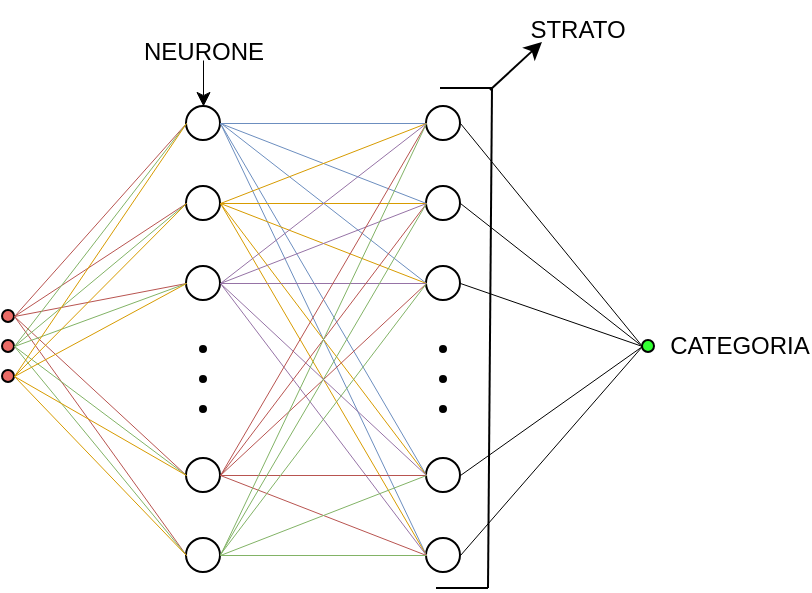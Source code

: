 <mxfile version="17.2.2"><diagram id="0eWCD6eePffWGUmBQuP2" name="Page-1"><mxGraphModel dx="711" dy="370" grid="0" gridSize="10" guides="1" tooltips="1" connect="1" arrows="1" fold="1" page="1" pageScale="1" pageWidth="827" pageHeight="1169" math="0" shadow="0"><root><mxCell id="0"/><mxCell id="1" parent="0"/><mxCell id="iBoh2FjPalKhOIRdiQqd-1" value="" style="ellipse;whiteSpace=wrap;html=1;aspect=fixed;" vertex="1" parent="1"><mxGeometry x="218" y="121" width="17" height="17" as="geometry"/></mxCell><mxCell id="iBoh2FjPalKhOIRdiQqd-3" value="" style="ellipse;whiteSpace=wrap;html=1;aspect=fixed;" vertex="1" parent="1"><mxGeometry x="218" y="161" width="17" height="17" as="geometry"/></mxCell><mxCell id="iBoh2FjPalKhOIRdiQqd-4" value="" style="ellipse;whiteSpace=wrap;html=1;aspect=fixed;" vertex="1" parent="1"><mxGeometry x="218" y="201" width="17" height="17" as="geometry"/></mxCell><mxCell id="iBoh2FjPalKhOIRdiQqd-5" value="" style="ellipse;whiteSpace=wrap;html=1;aspect=fixed;fillColor=#000000;" vertex="1" parent="1"><mxGeometry x="225" y="241" width="3" height="3" as="geometry"/></mxCell><mxCell id="iBoh2FjPalKhOIRdiQqd-6" value="" style="ellipse;whiteSpace=wrap;html=1;aspect=fixed;" vertex="1" parent="1"><mxGeometry x="218" y="337" width="17" height="17" as="geometry"/></mxCell><mxCell id="iBoh2FjPalKhOIRdiQqd-7" value="" style="ellipse;whiteSpace=wrap;html=1;aspect=fixed;" vertex="1" parent="1"><mxGeometry x="218" y="297" width="17" height="17" as="geometry"/></mxCell><mxCell id="iBoh2FjPalKhOIRdiQqd-9" value="" style="ellipse;whiteSpace=wrap;html=1;aspect=fixed;fillColor=#000000;" vertex="1" parent="1"><mxGeometry x="225" y="256" width="3" height="3" as="geometry"/></mxCell><mxCell id="iBoh2FjPalKhOIRdiQqd-10" value="" style="ellipse;whiteSpace=wrap;html=1;aspect=fixed;fillColor=#000000;" vertex="1" parent="1"><mxGeometry x="225" y="271" width="3" height="3" as="geometry"/></mxCell><mxCell id="iBoh2FjPalKhOIRdiQqd-13" value="" style="ellipse;whiteSpace=wrap;html=1;aspect=fixed;fillColor=#EA6B66;" vertex="1" parent="1"><mxGeometry x="126" y="223" width="6" height="6" as="geometry"/></mxCell><mxCell id="iBoh2FjPalKhOIRdiQqd-16" value="" style="ellipse;whiteSpace=wrap;html=1;aspect=fixed;fillColor=#EA6B66;" vertex="1" parent="1"><mxGeometry x="126" y="238" width="6" height="6" as="geometry"/></mxCell><mxCell id="iBoh2FjPalKhOIRdiQqd-17" value="" style="ellipse;whiteSpace=wrap;html=1;aspect=fixed;fillColor=#EA6B66;" vertex="1" parent="1"><mxGeometry x="126" y="253" width="6" height="6" as="geometry"/></mxCell><mxCell id="iBoh2FjPalKhOIRdiQqd-20" value="" style="endArrow=none;html=1;rounded=0;exitX=1;exitY=0.5;exitDx=0;exitDy=0;entryX=0;entryY=0.5;entryDx=0;entryDy=0;strokeWidth=0.5;fillColor=#f8cecc;strokeColor=#b85450;" edge="1" parent="1" source="iBoh2FjPalKhOIRdiQqd-13" target="iBoh2FjPalKhOIRdiQqd-1"><mxGeometry width="50" height="50" relative="1" as="geometry"><mxPoint x="228" y="259" as="sourcePoint"/><mxPoint x="278" y="209" as="targetPoint"/></mxGeometry></mxCell><mxCell id="iBoh2FjPalKhOIRdiQqd-21" value="" style="endArrow=none;html=1;rounded=0;entryX=0;entryY=0.5;entryDx=0;entryDy=0;strokeWidth=0.5;fillColor=#f8cecc;strokeColor=#b85450;" edge="1" parent="1" target="iBoh2FjPalKhOIRdiQqd-3"><mxGeometry width="50" height="50" relative="1" as="geometry"><mxPoint x="132" y="226" as="sourcePoint"/><mxPoint x="228" y="139.5" as="targetPoint"/></mxGeometry></mxCell><mxCell id="iBoh2FjPalKhOIRdiQqd-22" value="" style="endArrow=none;html=1;rounded=0;entryX=0;entryY=0.5;entryDx=0;entryDy=0;strokeWidth=0.5;fillColor=#f8cecc;strokeColor=#b85450;" edge="1" parent="1" target="iBoh2FjPalKhOIRdiQqd-4"><mxGeometry width="50" height="50" relative="1" as="geometry"><mxPoint x="132" y="226" as="sourcePoint"/><mxPoint x="238" y="149.5" as="targetPoint"/></mxGeometry></mxCell><mxCell id="iBoh2FjPalKhOIRdiQqd-23" value="" style="endArrow=none;html=1;rounded=0;exitX=1;exitY=0.5;exitDx=0;exitDy=0;entryX=0;entryY=0.5;entryDx=0;entryDy=0;strokeWidth=0.5;fillColor=#f8cecc;strokeColor=#b85450;" edge="1" parent="1" source="iBoh2FjPalKhOIRdiQqd-13" target="iBoh2FjPalKhOIRdiQqd-7"><mxGeometry width="50" height="50" relative="1" as="geometry"><mxPoint x="162" y="256" as="sourcePoint"/><mxPoint x="248" y="159.5" as="targetPoint"/></mxGeometry></mxCell><mxCell id="iBoh2FjPalKhOIRdiQqd-24" value="" style="endArrow=none;html=1;rounded=0;exitX=1;exitY=0.5;exitDx=0;exitDy=0;entryX=0;entryY=0.5;entryDx=0;entryDy=0;strokeWidth=0.5;fillColor=#f8cecc;strokeColor=#b85450;" edge="1" parent="1" source="iBoh2FjPalKhOIRdiQqd-13" target="iBoh2FjPalKhOIRdiQqd-6"><mxGeometry width="50" height="50" relative="1" as="geometry"><mxPoint x="172" y="266" as="sourcePoint"/><mxPoint x="258" y="169.5" as="targetPoint"/></mxGeometry></mxCell><mxCell id="iBoh2FjPalKhOIRdiQqd-25" value="" style="endArrow=none;html=1;rounded=0;exitX=1;exitY=0.5;exitDx=0;exitDy=0;entryX=0;entryY=0.5;entryDx=0;entryDy=0;strokeWidth=0.5;fillColor=#d5e8d4;strokeColor=#82b366;" edge="1" parent="1" source="iBoh2FjPalKhOIRdiQqd-16" target="iBoh2FjPalKhOIRdiQqd-1"><mxGeometry width="50" height="50" relative="1" as="geometry"><mxPoint x="182" y="276" as="sourcePoint"/><mxPoint x="268" y="179.5" as="targetPoint"/></mxGeometry></mxCell><mxCell id="iBoh2FjPalKhOIRdiQqd-26" value="" style="endArrow=none;html=1;rounded=0;exitX=1;exitY=0.5;exitDx=0;exitDy=0;entryX=0;entryY=0.5;entryDx=0;entryDy=0;strokeWidth=0.5;fillColor=#d5e8d4;strokeColor=#82b366;" edge="1" parent="1" source="iBoh2FjPalKhOIRdiQqd-16" target="iBoh2FjPalKhOIRdiQqd-3"><mxGeometry width="50" height="50" relative="1" as="geometry"><mxPoint x="192" y="286" as="sourcePoint"/><mxPoint x="278" y="189.5" as="targetPoint"/></mxGeometry></mxCell><mxCell id="iBoh2FjPalKhOIRdiQqd-27" value="" style="endArrow=none;html=1;rounded=0;entryX=0;entryY=0.5;entryDx=0;entryDy=0;strokeWidth=0.5;fillColor=#d5e8d4;strokeColor=#82b366;" edge="1" parent="1" target="iBoh2FjPalKhOIRdiQqd-4"><mxGeometry width="50" height="50" relative="1" as="geometry"><mxPoint x="132" y="241" as="sourcePoint"/><mxPoint x="288" y="199.5" as="targetPoint"/></mxGeometry></mxCell><mxCell id="iBoh2FjPalKhOIRdiQqd-28" value="" style="endArrow=none;html=1;rounded=0;exitX=1;exitY=0.5;exitDx=0;exitDy=0;entryX=0;entryY=0.5;entryDx=0;entryDy=0;strokeWidth=0.5;fillColor=#d5e8d4;strokeColor=#82b366;" edge="1" parent="1" source="iBoh2FjPalKhOIRdiQqd-16" target="iBoh2FjPalKhOIRdiQqd-7"><mxGeometry width="50" height="50" relative="1" as="geometry"><mxPoint x="212" y="306" as="sourcePoint"/><mxPoint x="298" y="209.5" as="targetPoint"/></mxGeometry></mxCell><mxCell id="iBoh2FjPalKhOIRdiQqd-29" value="" style="endArrow=none;html=1;rounded=0;exitX=1;exitY=0.5;exitDx=0;exitDy=0;strokeWidth=0.5;entryX=0;entryY=0.5;entryDx=0;entryDy=0;fillColor=#d5e8d4;strokeColor=#82b366;" edge="1" parent="1" source="iBoh2FjPalKhOIRdiQqd-16" target="iBoh2FjPalKhOIRdiQqd-6"><mxGeometry width="50" height="50" relative="1" as="geometry"><mxPoint x="222" y="316" as="sourcePoint"/><mxPoint x="218" y="315" as="targetPoint"/></mxGeometry></mxCell><mxCell id="iBoh2FjPalKhOIRdiQqd-30" value="" style="endArrow=none;html=1;rounded=0;exitX=1;exitY=0.5;exitDx=0;exitDy=0;strokeWidth=0.5;entryX=0;entryY=0.5;entryDx=0;entryDy=0;fillColor=#ffe6cc;strokeColor=#d79b00;" edge="1" parent="1" source="iBoh2FjPalKhOIRdiQqd-17" target="iBoh2FjPalKhOIRdiQqd-1"><mxGeometry width="50" height="50" relative="1" as="geometry"><mxPoint x="232" y="326" as="sourcePoint"/><mxPoint x="318" y="229.5" as="targetPoint"/></mxGeometry></mxCell><mxCell id="iBoh2FjPalKhOIRdiQqd-31" value="" style="endArrow=none;html=1;rounded=0;exitX=1;exitY=0.5;exitDx=0;exitDy=0;entryX=0;entryY=0.5;entryDx=0;entryDy=0;strokeWidth=0.5;fillColor=#ffe6cc;strokeColor=#d79b00;" edge="1" parent="1" source="iBoh2FjPalKhOIRdiQqd-17" target="iBoh2FjPalKhOIRdiQqd-3"><mxGeometry width="50" height="50" relative="1" as="geometry"><mxPoint x="242" y="336" as="sourcePoint"/><mxPoint x="328" y="239.5" as="targetPoint"/></mxGeometry></mxCell><mxCell id="iBoh2FjPalKhOIRdiQqd-32" value="" style="endArrow=none;html=1;rounded=0;exitX=1;exitY=0.5;exitDx=0;exitDy=0;entryX=0;entryY=0.5;entryDx=0;entryDy=0;strokeWidth=0.5;fillColor=#ffe6cc;strokeColor=#d79b00;" edge="1" parent="1" source="iBoh2FjPalKhOIRdiQqd-17" target="iBoh2FjPalKhOIRdiQqd-4"><mxGeometry width="50" height="50" relative="1" as="geometry"><mxPoint x="252" y="346" as="sourcePoint"/><mxPoint x="338" y="249.5" as="targetPoint"/></mxGeometry></mxCell><mxCell id="iBoh2FjPalKhOIRdiQqd-33" value="" style="endArrow=none;html=1;rounded=0;exitX=1;exitY=0.5;exitDx=0;exitDy=0;entryX=0;entryY=0.5;entryDx=0;entryDy=0;strokeWidth=0.5;fillColor=#ffe6cc;strokeColor=#d79b00;" edge="1" parent="1" source="iBoh2FjPalKhOIRdiQqd-17" target="iBoh2FjPalKhOIRdiQqd-7"><mxGeometry width="50" height="50" relative="1" as="geometry"><mxPoint x="262" y="356" as="sourcePoint"/><mxPoint x="348" y="259.5" as="targetPoint"/></mxGeometry></mxCell><mxCell id="iBoh2FjPalKhOIRdiQqd-34" value="" style="endArrow=none;html=1;rounded=0;exitX=1;exitY=0.5;exitDx=0;exitDy=0;entryX=0;entryY=0.5;entryDx=0;entryDy=0;strokeWidth=0.5;fillColor=#ffe6cc;strokeColor=#d79b00;" edge="1" parent="1" source="iBoh2FjPalKhOIRdiQqd-17" target="iBoh2FjPalKhOIRdiQqd-6"><mxGeometry width="50" height="50" relative="1" as="geometry"><mxPoint x="272" y="366" as="sourcePoint"/><mxPoint x="358" y="269.5" as="targetPoint"/></mxGeometry></mxCell><mxCell id="iBoh2FjPalKhOIRdiQqd-35" value="" style="ellipse;whiteSpace=wrap;html=1;aspect=fixed;" vertex="1" parent="1"><mxGeometry x="338" y="121" width="17" height="17" as="geometry"/></mxCell><mxCell id="iBoh2FjPalKhOIRdiQqd-36" value="" style="ellipse;whiteSpace=wrap;html=1;aspect=fixed;" vertex="1" parent="1"><mxGeometry x="338" y="161" width="17" height="17" as="geometry"/></mxCell><mxCell id="iBoh2FjPalKhOIRdiQqd-37" value="" style="ellipse;whiteSpace=wrap;html=1;aspect=fixed;" vertex="1" parent="1"><mxGeometry x="338" y="201" width="17" height="17" as="geometry"/></mxCell><mxCell id="iBoh2FjPalKhOIRdiQqd-38" value="" style="ellipse;whiteSpace=wrap;html=1;aspect=fixed;fillColor=#000000;" vertex="1" parent="1"><mxGeometry x="345" y="241" width="3" height="3" as="geometry"/></mxCell><mxCell id="iBoh2FjPalKhOIRdiQqd-39" value="" style="ellipse;whiteSpace=wrap;html=1;aspect=fixed;" vertex="1" parent="1"><mxGeometry x="338" y="337" width="17" height="17" as="geometry"/></mxCell><mxCell id="iBoh2FjPalKhOIRdiQqd-40" value="" style="ellipse;whiteSpace=wrap;html=1;aspect=fixed;" vertex="1" parent="1"><mxGeometry x="338" y="297" width="17" height="17" as="geometry"/></mxCell><mxCell id="iBoh2FjPalKhOIRdiQqd-41" value="" style="ellipse;whiteSpace=wrap;html=1;aspect=fixed;fillColor=#000000;" vertex="1" parent="1"><mxGeometry x="345" y="256" width="3" height="3" as="geometry"/></mxCell><mxCell id="iBoh2FjPalKhOIRdiQqd-42" value="" style="ellipse;whiteSpace=wrap;html=1;aspect=fixed;fillColor=#000000;" vertex="1" parent="1"><mxGeometry x="345" y="271" width="3" height="3" as="geometry"/></mxCell><mxCell id="iBoh2FjPalKhOIRdiQqd-43" value="" style="ellipse;whiteSpace=wrap;html=1;aspect=fixed;fillColor=#33FF33;" vertex="1" parent="1"><mxGeometry x="446" y="238" width="6" height="6" as="geometry"/></mxCell><mxCell id="iBoh2FjPalKhOIRdiQqd-44" value="" style="endArrow=none;html=1;rounded=0;exitX=1;exitY=0.5;exitDx=0;exitDy=0;strokeWidth=0.5;entryX=0;entryY=0.5;entryDx=0;entryDy=0;fillColor=#ffe6cc;strokeColor=#000000;" edge="1" parent="1" source="iBoh2FjPalKhOIRdiQqd-35" target="iBoh2FjPalKhOIRdiQqd-43"><mxGeometry width="50" height="50" relative="1" as="geometry"><mxPoint x="371" y="253" as="sourcePoint"/><mxPoint x="457" y="126.5" as="targetPoint"/></mxGeometry></mxCell><mxCell id="iBoh2FjPalKhOIRdiQqd-45" value="" style="endArrow=none;html=1;rounded=0;exitX=1;exitY=0.5;exitDx=0;exitDy=0;strokeWidth=0.5;fillColor=#ffe6cc;strokeColor=#000000;" edge="1" parent="1" source="iBoh2FjPalKhOIRdiQqd-36"><mxGeometry width="50" height="50" relative="1" as="geometry"><mxPoint x="365" y="139.5" as="sourcePoint"/><mxPoint x="446" y="241" as="targetPoint"/></mxGeometry></mxCell><mxCell id="iBoh2FjPalKhOIRdiQqd-46" value="" style="endArrow=none;html=1;rounded=0;exitX=1;exitY=0.5;exitDx=0;exitDy=0;strokeWidth=0.5;entryX=0;entryY=0.5;entryDx=0;entryDy=0;fillColor=#ffe6cc;strokeColor=#000000;" edge="1" parent="1" source="iBoh2FjPalKhOIRdiQqd-37" target="iBoh2FjPalKhOIRdiQqd-43"><mxGeometry width="50" height="50" relative="1" as="geometry"><mxPoint x="375" y="149.5" as="sourcePoint"/><mxPoint x="466" y="261" as="targetPoint"/></mxGeometry></mxCell><mxCell id="iBoh2FjPalKhOIRdiQqd-47" value="" style="endArrow=none;html=1;rounded=0;exitX=1;exitY=0.5;exitDx=0;exitDy=0;strokeWidth=0.5;entryX=0;entryY=0.5;entryDx=0;entryDy=0;fillColor=#ffe6cc;strokeColor=#000000;" edge="1" parent="1" source="iBoh2FjPalKhOIRdiQqd-40" target="iBoh2FjPalKhOIRdiQqd-43"><mxGeometry width="50" height="50" relative="1" as="geometry"><mxPoint x="385" y="159.5" as="sourcePoint"/><mxPoint x="476" y="271" as="targetPoint"/></mxGeometry></mxCell><mxCell id="iBoh2FjPalKhOIRdiQqd-48" value="" style="endArrow=none;html=1;rounded=0;exitX=1;exitY=0.5;exitDx=0;exitDy=0;strokeWidth=0.5;entryX=0;entryY=0.5;entryDx=0;entryDy=0;fillColor=#ffe6cc;strokeColor=#000000;" edge="1" parent="1" source="iBoh2FjPalKhOIRdiQqd-39" target="iBoh2FjPalKhOIRdiQqd-43"><mxGeometry width="50" height="50" relative="1" as="geometry"><mxPoint x="395" y="169.5" as="sourcePoint"/><mxPoint x="486" y="281" as="targetPoint"/></mxGeometry></mxCell><mxCell id="iBoh2FjPalKhOIRdiQqd-49" value="" style="endArrow=none;html=1;rounded=0;strokeColor=#6c8ebf;strokeWidth=0.5;exitX=1;exitY=0.5;exitDx=0;exitDy=0;entryX=0;entryY=0.5;entryDx=0;entryDy=0;fillColor=#dae8fc;" edge="1" parent="1" source="iBoh2FjPalKhOIRdiQqd-1" target="iBoh2FjPalKhOIRdiQqd-35"><mxGeometry width="50" height="50" relative="1" as="geometry"><mxPoint x="290" y="192" as="sourcePoint"/><mxPoint x="340" y="142" as="targetPoint"/></mxGeometry></mxCell><mxCell id="iBoh2FjPalKhOIRdiQqd-50" value="" style="endArrow=none;html=1;rounded=0;strokeColor=#6c8ebf;strokeWidth=0.5;exitX=1;exitY=0.5;exitDx=0;exitDy=0;entryX=0;entryY=0.5;entryDx=0;entryDy=0;fillColor=#dae8fc;" edge="1" parent="1" source="iBoh2FjPalKhOIRdiQqd-1" target="iBoh2FjPalKhOIRdiQqd-36"><mxGeometry width="50" height="50" relative="1" as="geometry"><mxPoint x="245" y="139.5" as="sourcePoint"/><mxPoint x="348" y="139.5" as="targetPoint"/></mxGeometry></mxCell><mxCell id="iBoh2FjPalKhOIRdiQqd-51" value="" style="endArrow=none;html=1;rounded=0;strokeColor=#6c8ebf;strokeWidth=0.5;entryX=0;entryY=0.5;entryDx=0;entryDy=0;fillColor=#dae8fc;" edge="1" parent="1" target="iBoh2FjPalKhOIRdiQqd-37"><mxGeometry width="50" height="50" relative="1" as="geometry"><mxPoint x="236" y="130" as="sourcePoint"/><mxPoint x="358" y="149.5" as="targetPoint"/></mxGeometry></mxCell><mxCell id="iBoh2FjPalKhOIRdiQqd-52" value="" style="endArrow=none;html=1;rounded=0;strokeColor=#6c8ebf;strokeWidth=0.5;exitX=1;exitY=0.5;exitDx=0;exitDy=0;entryX=0;entryY=0.5;entryDx=0;entryDy=0;fillColor=#dae8fc;" edge="1" parent="1" source="iBoh2FjPalKhOIRdiQqd-1" target="iBoh2FjPalKhOIRdiQqd-40"><mxGeometry width="50" height="50" relative="1" as="geometry"><mxPoint x="265" y="159.5" as="sourcePoint"/><mxPoint x="368" y="159.5" as="targetPoint"/></mxGeometry></mxCell><mxCell id="iBoh2FjPalKhOIRdiQqd-53" value="" style="endArrow=none;html=1;rounded=0;strokeColor=#6c8ebf;strokeWidth=0.5;exitX=1;exitY=0.5;exitDx=0;exitDy=0;entryX=0;entryY=0.5;entryDx=0;entryDy=0;fillColor=#dae8fc;" edge="1" parent="1" source="iBoh2FjPalKhOIRdiQqd-1" target="iBoh2FjPalKhOIRdiQqd-39"><mxGeometry width="50" height="50" relative="1" as="geometry"><mxPoint x="275" y="169.5" as="sourcePoint"/><mxPoint x="378" y="169.5" as="targetPoint"/></mxGeometry></mxCell><mxCell id="iBoh2FjPalKhOIRdiQqd-54" value="" style="endArrow=none;html=1;rounded=0;strokeColor=#d79b00;strokeWidth=0.5;exitX=1;exitY=0.5;exitDx=0;exitDy=0;entryX=0;entryY=0.5;entryDx=0;entryDy=0;fillColor=#ffe6cc;" edge="1" parent="1" source="iBoh2FjPalKhOIRdiQqd-3" target="iBoh2FjPalKhOIRdiQqd-35"><mxGeometry width="50" height="50" relative="1" as="geometry"><mxPoint x="285" y="179.5" as="sourcePoint"/><mxPoint x="388" y="179.5" as="targetPoint"/></mxGeometry></mxCell><mxCell id="iBoh2FjPalKhOIRdiQqd-55" value="" style="endArrow=none;html=1;rounded=0;strokeColor=#d79b00;strokeWidth=0.5;exitX=1;exitY=0.5;exitDx=0;exitDy=0;entryX=0;entryY=0.5;entryDx=0;entryDy=0;fillColor=#ffe6cc;" edge="1" parent="1" source="iBoh2FjPalKhOIRdiQqd-3" target="iBoh2FjPalKhOIRdiQqd-36"><mxGeometry width="50" height="50" relative="1" as="geometry"><mxPoint x="295" y="189.5" as="sourcePoint"/><mxPoint x="398" y="189.5" as="targetPoint"/></mxGeometry></mxCell><mxCell id="iBoh2FjPalKhOIRdiQqd-56" value="" style="endArrow=none;html=1;rounded=0;strokeColor=#d79b00;strokeWidth=0.5;exitX=1;exitY=0.5;exitDx=0;exitDy=0;entryX=0;entryY=0.5;entryDx=0;entryDy=0;fillColor=#ffe6cc;" edge="1" parent="1" source="iBoh2FjPalKhOIRdiQqd-3" target="iBoh2FjPalKhOIRdiQqd-37"><mxGeometry width="50" height="50" relative="1" as="geometry"><mxPoint x="305" y="199.5" as="sourcePoint"/><mxPoint x="408" y="199.5" as="targetPoint"/></mxGeometry></mxCell><mxCell id="iBoh2FjPalKhOIRdiQqd-57" value="" style="endArrow=none;html=1;rounded=0;strokeColor=#d79b00;strokeWidth=0.5;exitX=1;exitY=0.5;exitDx=0;exitDy=0;entryX=0;entryY=0.5;entryDx=0;entryDy=0;fillColor=#ffe6cc;" edge="1" parent="1" source="iBoh2FjPalKhOIRdiQqd-3" target="iBoh2FjPalKhOIRdiQqd-40"><mxGeometry width="50" height="50" relative="1" as="geometry"><mxPoint x="315" y="209.5" as="sourcePoint"/><mxPoint x="418" y="209.5" as="targetPoint"/></mxGeometry></mxCell><mxCell id="iBoh2FjPalKhOIRdiQqd-58" value="" style="endArrow=none;html=1;rounded=0;strokeColor=#d79b00;strokeWidth=0.5;exitX=1;exitY=0.5;exitDx=0;exitDy=0;entryX=0;entryY=0.5;entryDx=0;entryDy=0;fillColor=#ffe6cc;" edge="1" parent="1" source="iBoh2FjPalKhOIRdiQqd-3" target="iBoh2FjPalKhOIRdiQqd-39"><mxGeometry width="50" height="50" relative="1" as="geometry"><mxPoint x="325" y="219.5" as="sourcePoint"/><mxPoint x="428" y="219.5" as="targetPoint"/></mxGeometry></mxCell><mxCell id="iBoh2FjPalKhOIRdiQqd-59" value="" style="endArrow=none;html=1;rounded=0;strokeColor=#9673a6;strokeWidth=0.5;exitX=1;exitY=0.5;exitDx=0;exitDy=0;entryX=0;entryY=0.5;entryDx=0;entryDy=0;fillColor=#e1d5e7;" edge="1" parent="1" source="iBoh2FjPalKhOIRdiQqd-4" target="iBoh2FjPalKhOIRdiQqd-35"><mxGeometry width="50" height="50" relative="1" as="geometry"><mxPoint x="335" y="229.5" as="sourcePoint"/><mxPoint x="438" y="229.5" as="targetPoint"/></mxGeometry></mxCell><mxCell id="iBoh2FjPalKhOIRdiQqd-60" value="" style="endArrow=none;html=1;rounded=0;strokeColor=#9673a6;strokeWidth=0.5;exitX=1;exitY=0.5;exitDx=0;exitDy=0;entryX=0;entryY=0.5;entryDx=0;entryDy=0;fillColor=#e1d5e7;" edge="1" parent="1" source="iBoh2FjPalKhOIRdiQqd-4" target="iBoh2FjPalKhOIRdiQqd-36"><mxGeometry width="50" height="50" relative="1" as="geometry"><mxPoint x="345" y="239.5" as="sourcePoint"/><mxPoint x="448" y="239.5" as="targetPoint"/></mxGeometry></mxCell><mxCell id="iBoh2FjPalKhOIRdiQqd-61" value="" style="endArrow=none;html=1;rounded=0;strokeColor=#9673a6;strokeWidth=0.5;entryX=0;entryY=0.5;entryDx=0;entryDy=0;exitX=1;exitY=0.5;exitDx=0;exitDy=0;fillColor=#e1d5e7;" edge="1" parent="1" source="iBoh2FjPalKhOIRdiQqd-4" target="iBoh2FjPalKhOIRdiQqd-37"><mxGeometry width="50" height="50" relative="1" as="geometry"><mxPoint x="351" y="246" as="sourcePoint"/><mxPoint x="458" y="249.5" as="targetPoint"/></mxGeometry></mxCell><mxCell id="iBoh2FjPalKhOIRdiQqd-62" value="" style="endArrow=none;html=1;rounded=0;strokeColor=#9673a6;strokeWidth=0.5;exitX=1;exitY=0.5;exitDx=0;exitDy=0;entryX=0;entryY=0.5;entryDx=0;entryDy=0;fillColor=#e1d5e7;" edge="1" parent="1" source="iBoh2FjPalKhOIRdiQqd-4" target="iBoh2FjPalKhOIRdiQqd-40"><mxGeometry width="50" height="50" relative="1" as="geometry"><mxPoint x="365" y="259.5" as="sourcePoint"/><mxPoint x="468" y="259.5" as="targetPoint"/></mxGeometry></mxCell><mxCell id="iBoh2FjPalKhOIRdiQqd-63" value="" style="endArrow=none;html=1;rounded=0;strokeColor=#9673a6;strokeWidth=0.5;exitX=1;exitY=0.5;exitDx=0;exitDy=0;entryX=0;entryY=0.5;entryDx=0;entryDy=0;fillColor=#e1d5e7;" edge="1" parent="1" source="iBoh2FjPalKhOIRdiQqd-4" target="iBoh2FjPalKhOIRdiQqd-39"><mxGeometry width="50" height="50" relative="1" as="geometry"><mxPoint x="375" y="269.5" as="sourcePoint"/><mxPoint x="478" y="269.5" as="targetPoint"/></mxGeometry></mxCell><mxCell id="iBoh2FjPalKhOIRdiQqd-64" value="" style="endArrow=none;html=1;rounded=0;strokeColor=#b85450;strokeWidth=0.5;exitX=1;exitY=0.5;exitDx=0;exitDy=0;entryX=0;entryY=0.5;entryDx=0;entryDy=0;fillColor=#f8cecc;" edge="1" parent="1" source="iBoh2FjPalKhOIRdiQqd-7" target="iBoh2FjPalKhOIRdiQqd-35"><mxGeometry width="50" height="50" relative="1" as="geometry"><mxPoint x="385" y="279.5" as="sourcePoint"/><mxPoint x="488" y="279.5" as="targetPoint"/></mxGeometry></mxCell><mxCell id="iBoh2FjPalKhOIRdiQqd-65" value="" style="endArrow=none;html=1;rounded=0;strokeColor=#b85450;strokeWidth=0.5;exitX=1;exitY=0.5;exitDx=0;exitDy=0;entryX=0;entryY=0.5;entryDx=0;entryDy=0;fillColor=#f8cecc;" edge="1" parent="1" source="iBoh2FjPalKhOIRdiQqd-7" target="iBoh2FjPalKhOIRdiQqd-36"><mxGeometry width="50" height="50" relative="1" as="geometry"><mxPoint x="395" y="289.5" as="sourcePoint"/><mxPoint x="498" y="289.5" as="targetPoint"/></mxGeometry></mxCell><mxCell id="iBoh2FjPalKhOIRdiQqd-66" value="" style="endArrow=none;html=1;rounded=0;strokeColor=#b85450;strokeWidth=0.5;exitX=1;exitY=0.5;exitDx=0;exitDy=0;entryX=0;entryY=0.5;entryDx=0;entryDy=0;fillColor=#f8cecc;" edge="1" parent="1" source="iBoh2FjPalKhOIRdiQqd-7" target="iBoh2FjPalKhOIRdiQqd-37"><mxGeometry width="50" height="50" relative="1" as="geometry"><mxPoint x="405" y="299.5" as="sourcePoint"/><mxPoint x="508" y="299.5" as="targetPoint"/></mxGeometry></mxCell><mxCell id="iBoh2FjPalKhOIRdiQqd-67" value="" style="endArrow=none;html=1;rounded=0;strokeColor=#b85450;strokeWidth=0.5;exitX=1;exitY=0.5;exitDx=0;exitDy=0;entryX=0;entryY=0.5;entryDx=0;entryDy=0;fillColor=#f8cecc;" edge="1" parent="1" source="iBoh2FjPalKhOIRdiQqd-7" target="iBoh2FjPalKhOIRdiQqd-40"><mxGeometry width="50" height="50" relative="1" as="geometry"><mxPoint x="415" y="309.5" as="sourcePoint"/><mxPoint x="518" y="309.5" as="targetPoint"/></mxGeometry></mxCell><mxCell id="iBoh2FjPalKhOIRdiQqd-68" value="" style="endArrow=none;html=1;rounded=0;strokeColor=#b85450;strokeWidth=0.5;exitX=1;exitY=0.5;exitDx=0;exitDy=0;entryX=0;entryY=0.5;entryDx=0;entryDy=0;fillColor=#f8cecc;" edge="1" parent="1" source="iBoh2FjPalKhOIRdiQqd-7" target="iBoh2FjPalKhOIRdiQqd-39"><mxGeometry width="50" height="50" relative="1" as="geometry"><mxPoint x="425" y="319.5" as="sourcePoint"/><mxPoint x="528" y="319.5" as="targetPoint"/></mxGeometry></mxCell><mxCell id="iBoh2FjPalKhOIRdiQqd-69" value="" style="endArrow=none;html=1;rounded=0;strokeColor=#82b366;strokeWidth=0.5;exitX=1;exitY=0.5;exitDx=0;exitDy=0;entryX=0;entryY=0.5;entryDx=0;entryDy=0;fillColor=#d5e8d4;" edge="1" parent="1" source="iBoh2FjPalKhOIRdiQqd-6" target="iBoh2FjPalKhOIRdiQqd-35"><mxGeometry width="50" height="50" relative="1" as="geometry"><mxPoint x="435" y="329.5" as="sourcePoint"/><mxPoint x="538" y="329.5" as="targetPoint"/></mxGeometry></mxCell><mxCell id="iBoh2FjPalKhOIRdiQqd-70" value="" style="endArrow=none;html=1;rounded=0;strokeColor=#82b366;strokeWidth=0.5;entryX=0;entryY=0.5;entryDx=0;entryDy=0;fillColor=#d5e8d4;" edge="1" parent="1" target="iBoh2FjPalKhOIRdiQqd-36"><mxGeometry width="50" height="50" relative="1" as="geometry"><mxPoint x="235" y="345" as="sourcePoint"/><mxPoint x="548" y="339.5" as="targetPoint"/></mxGeometry></mxCell><mxCell id="iBoh2FjPalKhOIRdiQqd-71" value="" style="endArrow=none;html=1;rounded=0;strokeColor=#82b366;strokeWidth=0.5;entryX=0;entryY=0.5;entryDx=0;entryDy=0;fillColor=#d5e8d4;" edge="1" parent="1" target="iBoh2FjPalKhOIRdiQqd-37"><mxGeometry width="50" height="50" relative="1" as="geometry"><mxPoint x="235" y="345" as="sourcePoint"/><mxPoint x="339" y="210" as="targetPoint"/></mxGeometry></mxCell><mxCell id="iBoh2FjPalKhOIRdiQqd-72" value="" style="endArrow=none;html=1;rounded=0;strokeColor=#82b366;strokeWidth=0.5;exitX=1;exitY=0.5;exitDx=0;exitDy=0;entryX=0;entryY=0.5;entryDx=0;entryDy=0;fillColor=#d5e8d4;" edge="1" parent="1" source="iBoh2FjPalKhOIRdiQqd-6" target="iBoh2FjPalKhOIRdiQqd-40"><mxGeometry width="50" height="50" relative="1" as="geometry"><mxPoint x="465" y="359.5" as="sourcePoint"/><mxPoint x="568" y="359.5" as="targetPoint"/></mxGeometry></mxCell><mxCell id="iBoh2FjPalKhOIRdiQqd-73" value="" style="endArrow=none;html=1;rounded=0;strokeColor=#82b366;strokeWidth=0.5;exitX=1;exitY=0.5;exitDx=0;exitDy=0;entryX=0;entryY=0.5;entryDx=0;entryDy=0;fillColor=#d5e8d4;" edge="1" parent="1" source="iBoh2FjPalKhOIRdiQqd-6" target="iBoh2FjPalKhOIRdiQqd-39"><mxGeometry width="50" height="50" relative="1" as="geometry"><mxPoint x="475" y="369.5" as="sourcePoint"/><mxPoint x="578" y="369.5" as="targetPoint"/></mxGeometry></mxCell><mxCell id="iBoh2FjPalKhOIRdiQqd-74" value="CATEGORIA" style="text;html=1;strokeColor=none;fillColor=none;align=center;verticalAlign=middle;whiteSpace=wrap;rounded=0;" vertex="1" parent="1"><mxGeometry x="465" y="226" width="60" height="30" as="geometry"/></mxCell><mxCell id="iBoh2FjPalKhOIRdiQqd-80" style="edgeStyle=orthogonalEdgeStyle;rounded=0;orthogonalLoop=1;jettySize=auto;html=1;exitX=0.5;exitY=1;exitDx=0;exitDy=0;entryX=0.5;entryY=0;entryDx=0;entryDy=0;strokeColor=#000000;strokeWidth=0.5;" edge="1" parent="1" source="iBoh2FjPalKhOIRdiQqd-75" target="iBoh2FjPalKhOIRdiQqd-1"><mxGeometry relative="1" as="geometry"/></mxCell><mxCell id="iBoh2FjPalKhOIRdiQqd-75" value="NEURONE" style="text;html=1;strokeColor=none;fillColor=none;align=center;verticalAlign=middle;whiteSpace=wrap;rounded=0;" vertex="1" parent="1"><mxGeometry x="196.5" y="89" width="60" height="9" as="geometry"/></mxCell><mxCell id="iBoh2FjPalKhOIRdiQqd-77" style="edgeStyle=orthogonalEdgeStyle;rounded=0;orthogonalLoop=1;jettySize=auto;html=1;exitX=0.5;exitY=1;exitDx=0;exitDy=0;strokeColor=#000000;strokeWidth=0.5;" edge="1" parent="1" source="iBoh2FjPalKhOIRdiQqd-75" target="iBoh2FjPalKhOIRdiQqd-75"><mxGeometry relative="1" as="geometry"/></mxCell><mxCell id="iBoh2FjPalKhOIRdiQqd-81" value="" style="endArrow=none;html=1;rounded=0;strokeColor=#000000;strokeWidth=1;" edge="1" parent="1"><mxGeometry width="50" height="50" relative="1" as="geometry"><mxPoint x="371" y="112" as="sourcePoint"/><mxPoint x="345" y="112" as="targetPoint"/></mxGeometry></mxCell><mxCell id="iBoh2FjPalKhOIRdiQqd-82" value="" style="endArrow=none;html=1;rounded=0;strokeColor=#000000;strokeWidth=1;" edge="1" parent="1"><mxGeometry width="50" height="50" relative="1" as="geometry"><mxPoint x="371" y="112" as="sourcePoint"/><mxPoint x="369" y="362" as="targetPoint"/></mxGeometry></mxCell><mxCell id="iBoh2FjPalKhOIRdiQqd-83" value="" style="endArrow=none;html=1;rounded=0;strokeColor=#000000;strokeWidth=1;" edge="1" parent="1"><mxGeometry width="50" height="50" relative="1" as="geometry"><mxPoint x="369" y="362" as="sourcePoint"/><mxPoint x="343" y="362" as="targetPoint"/></mxGeometry></mxCell><mxCell id="iBoh2FjPalKhOIRdiQqd-84" value="" style="endArrow=classic;html=1;rounded=0;strokeColor=#000000;strokeWidth=1;" edge="1" parent="1"><mxGeometry width="50" height="50" relative="1" as="geometry"><mxPoint x="370" y="113" as="sourcePoint"/><mxPoint x="396" y="89" as="targetPoint"/></mxGeometry></mxCell><mxCell id="iBoh2FjPalKhOIRdiQqd-85" value="STRATO" style="text;html=1;strokeColor=none;fillColor=none;align=center;verticalAlign=middle;whiteSpace=wrap;rounded=0;" vertex="1" parent="1"><mxGeometry x="384" y="68" width="60" height="30" as="geometry"/></mxCell></root></mxGraphModel></diagram></mxfile>